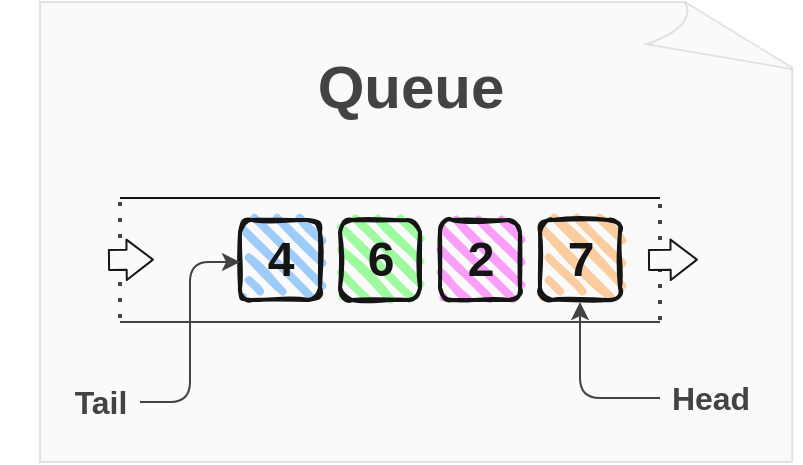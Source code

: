 <mxfile version="13.6.2" type="device"><diagram id="OPoUXuKz_EXgER5idxjt" name="Queue Data Structure"><mxGraphModel dx="525" dy="451" grid="1" gridSize="10" guides="1" tooltips="1" connect="1" arrows="1" fold="1" page="1" pageScale="1" pageWidth="827" pageHeight="1169" math="0" shadow="0"><root><mxCell id="0"/><mxCell id="1" parent="0"/><mxCell id="psc6OSCXyJufd8qc_pWz-1" value="" style="endArrow=none;html=1;fontColor=#000099;" parent="1" edge="1"><mxGeometry width="50" height="50" relative="1" as="geometry"><mxPoint x="280" y="388" as="sourcePoint"/><mxPoint x="550" y="388" as="targetPoint"/></mxGeometry></mxCell><mxCell id="psc6OSCXyJufd8qc_pWz-2" value="" style="endArrow=none;html=1;strokeColor=#333333;" parent="1" edge="1"><mxGeometry width="50" height="50" relative="1" as="geometry"><mxPoint x="280" y="450" as="sourcePoint"/><mxPoint x="550" y="450" as="targetPoint"/></mxGeometry></mxCell><mxCell id="psc6OSCXyJufd8qc_pWz-25" value="" style="endArrow=none;dashed=1;html=1;dashPattern=1 3;strokeWidth=2;strokeColor=#333333;" parent="1" edge="1"><mxGeometry width="50" height="50" relative="1" as="geometry"><mxPoint x="280" y="448" as="sourcePoint"/><mxPoint x="280" y="388" as="targetPoint"/></mxGeometry></mxCell><mxCell id="psc6OSCXyJufd8qc_pWz-29" value="" style="endArrow=none;dashed=1;html=1;dashPattern=1 3;strokeWidth=2;strokeColor=#333333;" parent="1" edge="1"><mxGeometry width="50" height="50" relative="1" as="geometry"><mxPoint x="550" y="449" as="sourcePoint"/><mxPoint x="550" y="389" as="targetPoint"/></mxGeometry></mxCell><mxCell id="psc6OSCXyJufd8qc_pWz-32" value="Queue &lt;br style=&quot;font-size: 30px&quot;&gt;" style="text;strokeColor=none;fillColor=none;html=1;fontSize=30;fontStyle=1;verticalAlign=middle;align=center;rounded=1;fontColor=#333333;" parent="1" vertex="1"><mxGeometry x="320" y="312" width="210" height="40" as="geometry"/></mxCell><mxCell id="psc6OSCXyJufd8qc_pWz-36" value="" style="group" parent="1" vertex="1" connectable="0"><mxGeometry x="340" y="399" width="40" height="40" as="geometry"/></mxCell><mxCell id="psc6OSCXyJufd8qc_pWz-35" value="" style="rounded=1;whiteSpace=wrap;html=1;strokeWidth=2;fillWeight=4;hachureGap=8;hachureAngle=45;sketch=1;fontSize=30;fontColor=#333333;fillColor=#99CCFF;" parent="psc6OSCXyJufd8qc_pWz-36" vertex="1"><mxGeometry width="40" height="40" as="geometry"/></mxCell><mxCell id="psc6OSCXyJufd8qc_pWz-14" value="4" style="text;strokeColor=none;fillColor=none;html=1;fontSize=24;fontStyle=1;verticalAlign=middle;align=center;rounded=1;" parent="psc6OSCXyJufd8qc_pWz-36" vertex="1"><mxGeometry x="5" y="5" width="30" height="30" as="geometry"/></mxCell><mxCell id="psc6OSCXyJufd8qc_pWz-37" value="" style="group" parent="1" vertex="1" connectable="0"><mxGeometry x="390" y="399" width="230" height="121" as="geometry"/></mxCell><mxCell id="psc6OSCXyJufd8qc_pWz-38" value="" style="rounded=1;whiteSpace=wrap;html=1;strokeWidth=2;fillWeight=4;hachureGap=8;hachureAngle=45;sketch=1;fontSize=30;fontColor=#333333;fillColor=#99FF99;" parent="psc6OSCXyJufd8qc_pWz-37" vertex="1"><mxGeometry width="40" height="40" as="geometry"/></mxCell><mxCell id="psc6OSCXyJufd8qc_pWz-39" value="6" style="text;strokeColor=none;fillColor=none;html=1;fontSize=24;fontStyle=1;verticalAlign=middle;align=center;rounded=1;" parent="psc6OSCXyJufd8qc_pWz-37" vertex="1"><mxGeometry x="5" y="5" width="30" height="30" as="geometry"/></mxCell><mxCell id="psc6OSCXyJufd8qc_pWz-40" value="" style="group" parent="1" vertex="1" connectable="0"><mxGeometry x="440" y="399" width="40" height="40" as="geometry"/></mxCell><mxCell id="psc6OSCXyJufd8qc_pWz-41" value="" style="rounded=1;whiteSpace=wrap;html=1;strokeWidth=2;fillWeight=4;hachureGap=8;hachureAngle=45;sketch=1;fontSize=30;fontColor=#333333;fillColor=#FF99FF;" parent="psc6OSCXyJufd8qc_pWz-40" vertex="1"><mxGeometry width="40" height="40" as="geometry"/></mxCell><mxCell id="psc6OSCXyJufd8qc_pWz-42" value="2" style="text;strokeColor=none;fillColor=none;html=1;fontSize=24;fontStyle=1;verticalAlign=middle;align=center;rounded=1;" parent="psc6OSCXyJufd8qc_pWz-40" vertex="1"><mxGeometry x="5" y="5" width="30" height="30" as="geometry"/></mxCell><mxCell id="psc6OSCXyJufd8qc_pWz-43" value="" style="group" parent="1" vertex="1" connectable="0"><mxGeometry x="490" y="399" width="40" height="40" as="geometry"/></mxCell><mxCell id="psc6OSCXyJufd8qc_pWz-44" value="" style="rounded=1;whiteSpace=wrap;html=1;strokeWidth=2;fillWeight=4;hachureGap=8;hachureAngle=45;sketch=1;fontSize=30;fontColor=#333333;fillColor=#FFCC99;" parent="psc6OSCXyJufd8qc_pWz-43" vertex="1"><mxGeometry width="40" height="40" as="geometry"/></mxCell><mxCell id="psc6OSCXyJufd8qc_pWz-45" value="7" style="text;strokeColor=none;fillColor=none;html=1;fontSize=24;fontStyle=1;verticalAlign=middle;align=center;rounded=1;" parent="psc6OSCXyJufd8qc_pWz-43" vertex="1"><mxGeometry x="5" y="5" width="30" height="30" as="geometry"/></mxCell><mxCell id="psc6OSCXyJufd8qc_pWz-50" value="Tail" style="text;strokeColor=none;fillColor=none;html=1;fontSize=16;fontStyle=1;verticalAlign=middle;align=center;rounded=1;fontColor=#333333;" parent="1" vertex="1"><mxGeometry x="220" y="470" width="100" height="40" as="geometry"/></mxCell><mxCell id="psc6OSCXyJufd8qc_pWz-52" value="" style="edgeStyle=elbowEdgeStyle;elbow=horizontal;endArrow=classic;html=1;strokeColor=#333333;fontSize=20;fontColor=#000099;" parent="1" edge="1"><mxGeometry width="50" height="50" relative="1" as="geometry"><mxPoint x="290" y="490" as="sourcePoint"/><mxPoint x="340" y="420" as="targetPoint"/></mxGeometry></mxCell><mxCell id="psc6OSCXyJufd8qc_pWz-53" value="" style="edgeStyle=segmentEdgeStyle;endArrow=classic;html=1;strokeColor=#333333;fontSize=16;fontColor=#000099;" parent="1" edge="1"><mxGeometry width="50" height="50" relative="1" as="geometry"><mxPoint x="550" y="488" as="sourcePoint"/><mxPoint x="510" y="440" as="targetPoint"/></mxGeometry></mxCell><mxCell id="psc6OSCXyJufd8qc_pWz-54" value="Head" style="text;strokeColor=none;fillColor=none;html=1;fontSize=16;fontStyle=1;verticalAlign=middle;align=center;rounded=1;fontColor=#333333;" parent="1" vertex="1"><mxGeometry x="535" y="473" width="80" height="30" as="geometry"/></mxCell><mxCell id="acsy2Qe7dXzL66FodIL9-1" value="" style="shape=flexArrow;endArrow=classic;html=1;endWidth=9.2;endSize=4.068;fillColor=#ffffff;" parent="1" edge="1"><mxGeometry width="50" height="50" relative="1" as="geometry"><mxPoint x="274" y="419" as="sourcePoint"/><mxPoint x="297" y="418.8" as="targetPoint"/></mxGeometry></mxCell><mxCell id="acsy2Qe7dXzL66FodIL9-2" value="" style="shape=flexArrow;endArrow=classic;html=1;endWidth=9.2;endSize=4.068;fillColor=#ffffff;" parent="1" edge="1"><mxGeometry width="50" height="50" relative="1" as="geometry"><mxPoint x="544" y="419" as="sourcePoint"/><mxPoint x="569" y="418.8" as="targetPoint"/></mxGeometry></mxCell><mxCell id="psc6OSCXyJufd8qc_pWz-56" value="" style="whiteSpace=wrap;html=1;shape=mxgraph.basic.document;rounded=1;fontSize=16;fontColor=#000099;opacity=10;sketch=0;fillColor=#CCCCCC;" parent="1" vertex="1"><mxGeometry x="240" y="290" width="380" height="230" as="geometry"/></mxCell></root></mxGraphModel></diagram></mxfile>